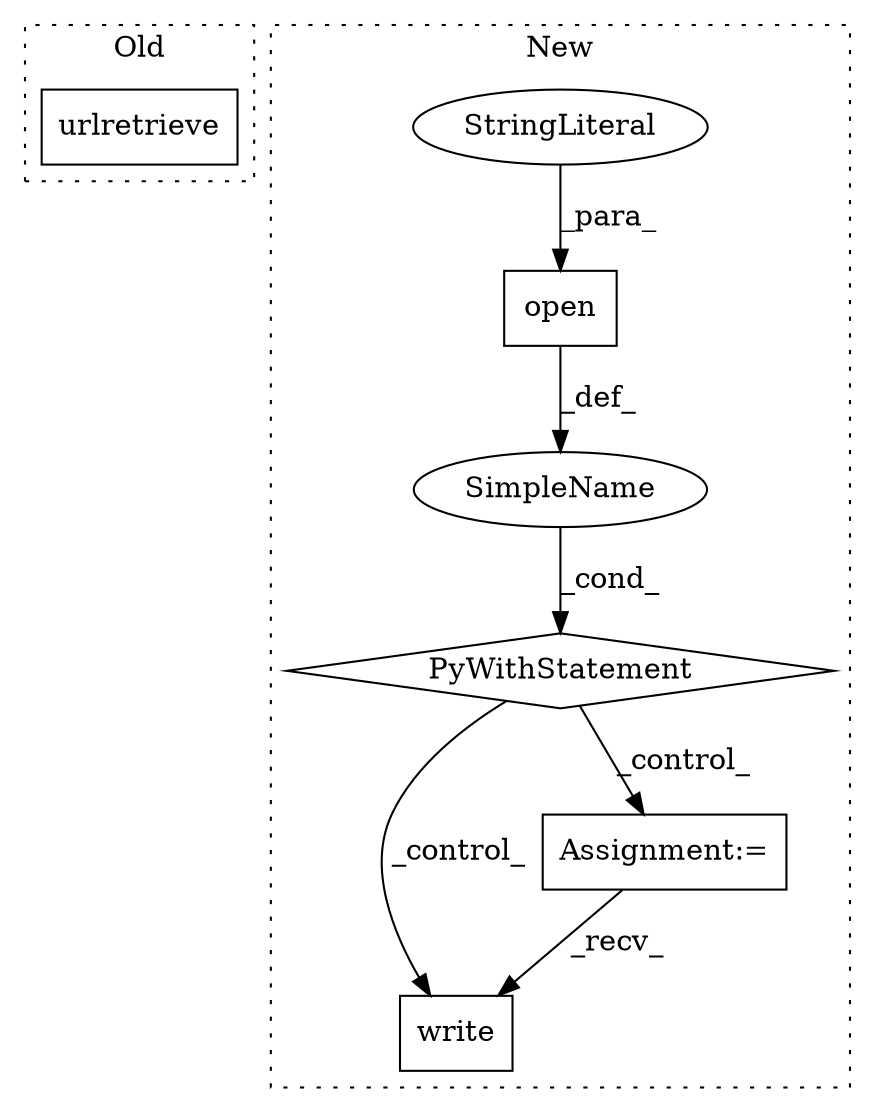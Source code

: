 digraph G {
subgraph cluster0 {
1 [label="urlretrieve" a="32" s="2091,2142" l="12,1" shape="box"];
label = "Old";
style="dotted";
}
subgraph cluster1 {
2 [label="write" a="32" s="1811,1826" l="6,1" shape="box"];
3 [label="SimpleName" a="42" s="" l="" shape="ellipse"];
4 [label="PyWithStatement" a="104" s="1741,1777" l="10,2" shape="diamond"];
5 [label="Assignment:=" a="7" s="1798" l="1" shape="box"];
6 [label="open" a="32" s="1751,1776" l="5,1" shape="box"];
7 [label="StringLiteral" a="45" s="1772" l="4" shape="ellipse"];
label = "New";
style="dotted";
}
3 -> 4 [label="_cond_"];
4 -> 5 [label="_control_"];
4 -> 2 [label="_control_"];
5 -> 2 [label="_recv_"];
6 -> 3 [label="_def_"];
7 -> 6 [label="_para_"];
}